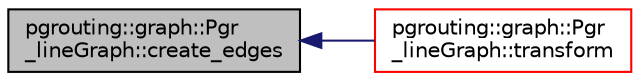 digraph "pgrouting::graph::Pgr_lineGraph::create_edges"
{
  edge [fontname="Helvetica",fontsize="10",labelfontname="Helvetica",labelfontsize="10"];
  node [fontname="Helvetica",fontsize="10",shape=record];
  rankdir="LR";
  Node1 [label="pgrouting::graph::Pgr\l_lineGraph::create_edges",height=0.2,width=0.4,color="black", fillcolor="grey75", style="filled" fontcolor="black"];
  Node1 -> Node2 [dir="back",color="midnightblue",fontsize="10",style="solid",fontname="Helvetica"];
  Node2 [label="pgrouting::graph::Pgr\l_lineGraph::transform",height=0.2,width=0.4,color="red", fillcolor="white", style="filled",URL="$classpgrouting_1_1graph_1_1Pgr__lineGraph.html#a2158ddd226cfc780e4d41b6a098e9a06"];
}
